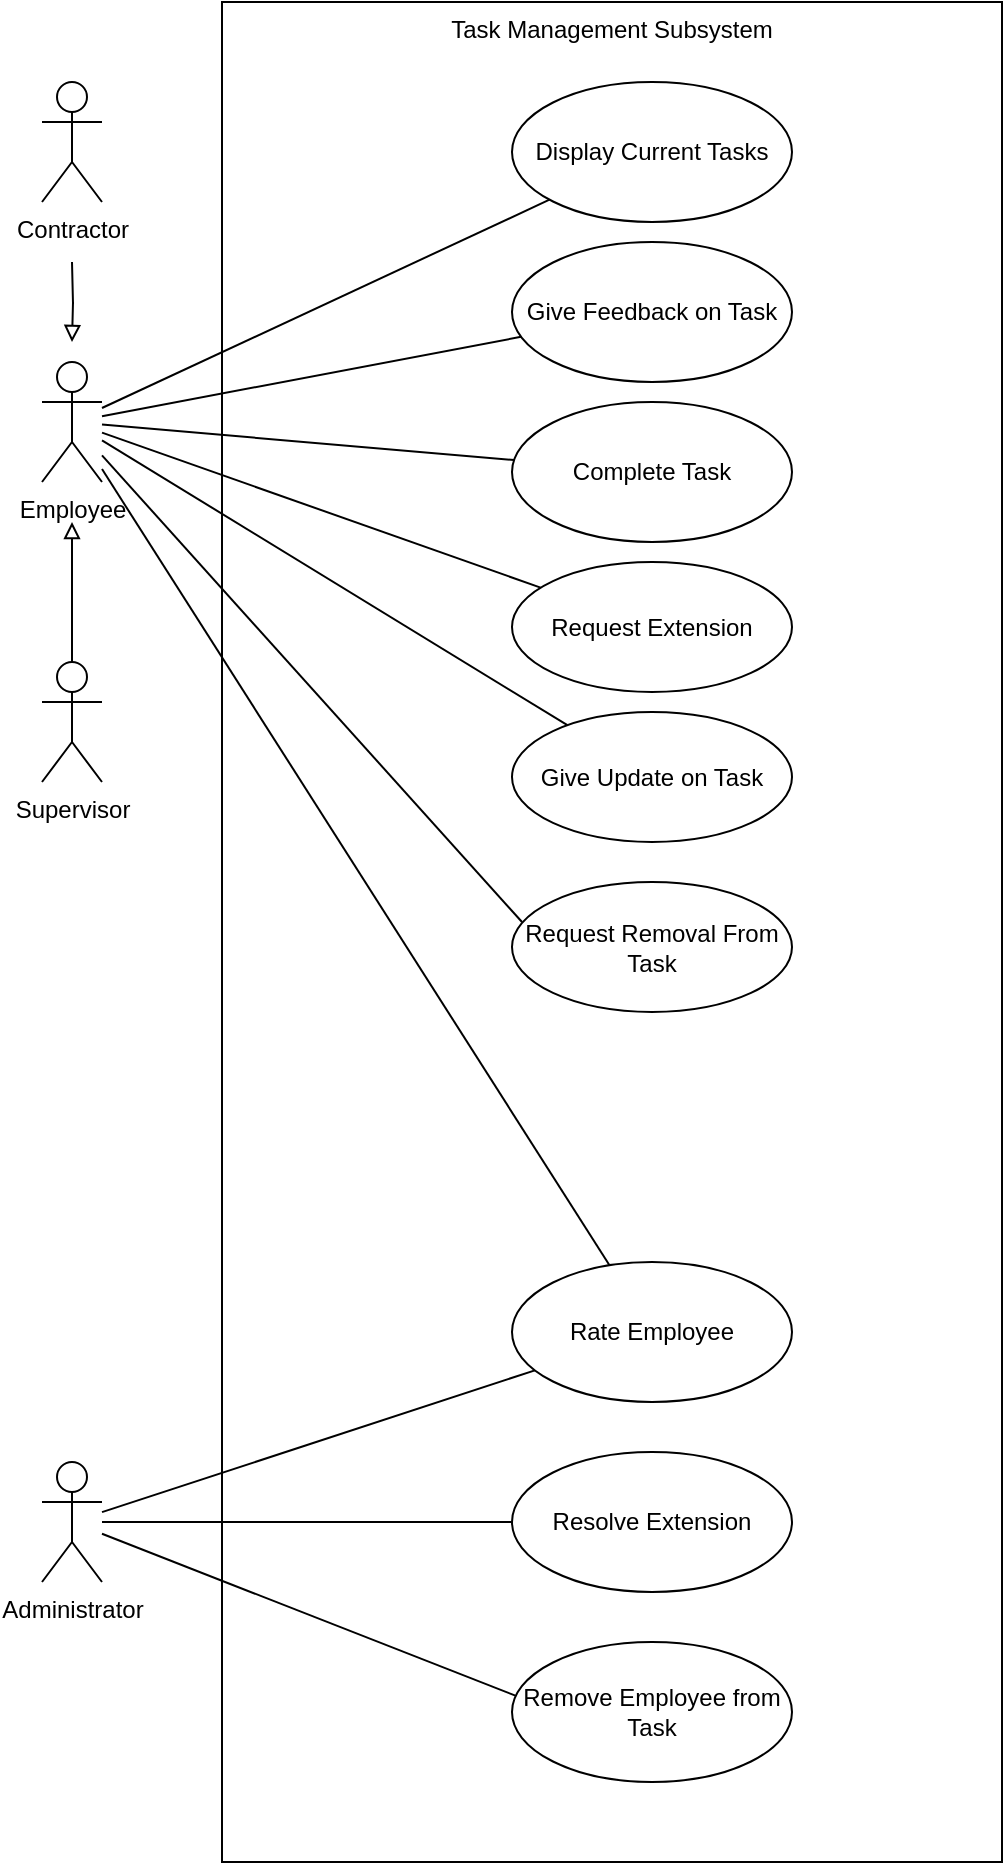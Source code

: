 <mxfile version="20.8.16" type="device"><diagram id="oF3OEWdUQeqYR8RX_F31" name="Page-3"><mxGraphModel dx="1050" dy="621" grid="1" gridSize="10" guides="1" tooltips="1" connect="1" arrows="1" fold="1" page="1" pageScale="1" pageWidth="850" pageHeight="1100" math="0" shadow="0"><root><mxCell id="0"/><mxCell id="1" parent="0"/><mxCell id="78dPkPW5bzXZPZiqvkMI-1" value="Task Management Subsystem" style="rounded=0;whiteSpace=wrap;html=1;verticalAlign=top;" parent="1" vertex="1"><mxGeometry x="280" y="130" width="390" height="930" as="geometry"/></mxCell><mxCell id="78dPkPW5bzXZPZiqvkMI-2" style="rounded=0;orthogonalLoop=1;jettySize=auto;html=1;endArrow=none;endFill=0;" parent="1" source="78dPkPW5bzXZPZiqvkMI-3" target="78dPkPW5bzXZPZiqvkMI-18" edge="1"><mxGeometry relative="1" as="geometry"/></mxCell><mxCell id="78dPkPW5bzXZPZiqvkMI-4" style="edgeStyle=none;rounded=0;orthogonalLoop=1;jettySize=auto;html=1;labelBackgroundColor=none;endArrow=none;endFill=0;" parent="1" source="78dPkPW5bzXZPZiqvkMI-9" target="78dPkPW5bzXZPZiqvkMI-10" edge="1"><mxGeometry relative="1" as="geometry"/></mxCell><mxCell id="78dPkPW5bzXZPZiqvkMI-5" style="edgeStyle=none;rounded=0;orthogonalLoop=1;jettySize=auto;html=1;labelBackgroundColor=none;endArrow=none;endFill=0;" parent="1" source="78dPkPW5bzXZPZiqvkMI-9" target="78dPkPW5bzXZPZiqvkMI-12" edge="1"><mxGeometry relative="1" as="geometry"/></mxCell><mxCell id="78dPkPW5bzXZPZiqvkMI-6" style="edgeStyle=none;rounded=0;orthogonalLoop=1;jettySize=auto;html=1;labelBackgroundColor=none;endArrow=none;endFill=0;" parent="1" source="78dPkPW5bzXZPZiqvkMI-9" target="78dPkPW5bzXZPZiqvkMI-25" edge="1"><mxGeometry relative="1" as="geometry"/></mxCell><mxCell id="78dPkPW5bzXZPZiqvkMI-8" style="rounded=0;orthogonalLoop=1;jettySize=auto;html=1;endArrow=none;endFill=0;" parent="1" source="78dPkPW5bzXZPZiqvkMI-9" target="78dPkPW5bzXZPZiqvkMI-17" edge="1"><mxGeometry relative="1" as="geometry"/></mxCell><mxCell id="9stZ5njJojmAAWxrtIGZ-3" style="rounded=0;orthogonalLoop=1;jettySize=auto;html=1;endArrow=none;endFill=0;" parent="1" source="78dPkPW5bzXZPZiqvkMI-9" target="9stZ5njJojmAAWxrtIGZ-1" edge="1"><mxGeometry relative="1" as="geometry"/></mxCell><mxCell id="l4xJU_xVZ-msRDH03brl-2" style="rounded=0;orthogonalLoop=1;jettySize=auto;html=1;endArrow=none;endFill=0;" edge="1" parent="1" source="78dPkPW5bzXZPZiqvkMI-9"><mxGeometry relative="1" as="geometry"><mxPoint x="430" y="590" as="targetPoint"/></mxGeometry></mxCell><mxCell id="l4xJU_xVZ-msRDH03brl-5" style="edgeStyle=none;rounded=0;orthogonalLoop=1;jettySize=auto;html=1;endArrow=none;endFill=0;" edge="1" parent="1" source="78dPkPW5bzXZPZiqvkMI-9" target="78dPkPW5bzXZPZiqvkMI-18"><mxGeometry relative="1" as="geometry"/></mxCell><mxCell id="78dPkPW5bzXZPZiqvkMI-9" value="Employee" style="shape=umlActor;verticalLabelPosition=bottom;verticalAlign=top;html=1;outlineConnect=0;" parent="1" vertex="1"><mxGeometry x="190" y="310" width="30" height="60" as="geometry"/></mxCell><mxCell id="78dPkPW5bzXZPZiqvkMI-10" value="Display Current Tasks" style="ellipse;whiteSpace=wrap;html=1;" parent="1" vertex="1"><mxGeometry x="425" y="170" width="140" height="70" as="geometry"/></mxCell><mxCell id="78dPkPW5bzXZPZiqvkMI-12" value="Give Feedback on Task" style="ellipse;whiteSpace=wrap;html=1;" parent="1" vertex="1"><mxGeometry x="425" y="250" width="140" height="70" as="geometry"/></mxCell><mxCell id="78dPkPW5bzXZPZiqvkMI-15" value="Resolve Extension" style="ellipse;whiteSpace=wrap;html=1;" parent="1" vertex="1"><mxGeometry x="425" y="855" width="140" height="70" as="geometry"/></mxCell><mxCell id="78dPkPW5bzXZPZiqvkMI-17" value="Complete Task" style="ellipse;whiteSpace=wrap;html=1;" parent="1" vertex="1"><mxGeometry x="425" y="330" width="140" height="70" as="geometry"/></mxCell><mxCell id="78dPkPW5bzXZPZiqvkMI-18" value="Rate Employee" style="ellipse;whiteSpace=wrap;html=1;" parent="1" vertex="1"><mxGeometry x="425" y="760" width="140" height="70" as="geometry"/></mxCell><mxCell id="c7UZ_d6Yftd-HNws07dL-5" style="edgeStyle=none;rounded=0;orthogonalLoop=1;jettySize=auto;html=1;endArrow=block;endFill=0;" parent="1" source="78dPkPW5bzXZPZiqvkMI-21" edge="1"><mxGeometry relative="1" as="geometry"><mxPoint x="205" y="390" as="targetPoint"/></mxGeometry></mxCell><mxCell id="78dPkPW5bzXZPZiqvkMI-21" value="Supervisor" style="shape=umlActor;verticalLabelPosition=bottom;verticalAlign=top;html=1;" parent="1" vertex="1"><mxGeometry x="190" y="460" width="30" height="60" as="geometry"/></mxCell><mxCell id="78dPkPW5bzXZPZiqvkMI-25" value="Request Extension" style="ellipse;whiteSpace=wrap;html=1;" parent="1" vertex="1"><mxGeometry x="425" y="410" width="140" height="65" as="geometry"/></mxCell><mxCell id="c7UZ_d6Yftd-HNws07dL-4" style="edgeStyle=none;rounded=0;orthogonalLoop=1;jettySize=auto;html=1;endArrow=none;endFill=0;" parent="1" source="78dPkPW5bzXZPZiqvkMI-3" target="78dPkPW5bzXZPZiqvkMI-15" edge="1"><mxGeometry relative="1" as="geometry"/></mxCell><mxCell id="l4xJU_xVZ-msRDH03brl-4" style="edgeStyle=none;rounded=0;orthogonalLoop=1;jettySize=auto;html=1;entryX=0.026;entryY=0.394;entryDx=0;entryDy=0;entryPerimeter=0;endArrow=none;endFill=0;" edge="1" parent="1" source="78dPkPW5bzXZPZiqvkMI-3" target="l4xJU_xVZ-msRDH03brl-3"><mxGeometry relative="1" as="geometry"/></mxCell><mxCell id="78dPkPW5bzXZPZiqvkMI-3" value="Administrator" style="shape=umlActor;verticalLabelPosition=bottom;verticalAlign=top;html=1;outlineConnect=0;" parent="1" vertex="1"><mxGeometry x="190" y="860" width="30" height="60" as="geometry"/></mxCell><mxCell id="iznAYIDk9QEnS9FyAlJH-2" style="edgeStyle=orthogonalEdgeStyle;rounded=0;orthogonalLoop=1;jettySize=auto;html=1;endArrow=block;endFill=0;" parent="1" edge="1"><mxGeometry relative="1" as="geometry"><mxPoint x="205" y="260" as="sourcePoint"/><mxPoint x="205" y="300" as="targetPoint"/></mxGeometry></mxCell><mxCell id="iznAYIDk9QEnS9FyAlJH-1" value="Contractor" style="shape=umlActor;verticalLabelPosition=bottom;verticalAlign=top;html=1;outlineConnect=0;" parent="1" vertex="1"><mxGeometry x="190" y="170" width="30" height="60" as="geometry"/></mxCell><mxCell id="9stZ5njJojmAAWxrtIGZ-1" value="Give Update on Task" style="ellipse;whiteSpace=wrap;html=1;" parent="1" vertex="1"><mxGeometry x="425" y="485" width="140" height="65" as="geometry"/></mxCell><mxCell id="l4xJU_xVZ-msRDH03brl-1" value="Request Removal From Task" style="ellipse;whiteSpace=wrap;html=1;" vertex="1" parent="1"><mxGeometry x="425" y="570" width="140" height="65" as="geometry"/></mxCell><mxCell id="l4xJU_xVZ-msRDH03brl-3" value="Remove Employee from Task" style="ellipse;whiteSpace=wrap;html=1;" vertex="1" parent="1"><mxGeometry x="425" y="950" width="140" height="70" as="geometry"/></mxCell></root></mxGraphModel></diagram></mxfile>